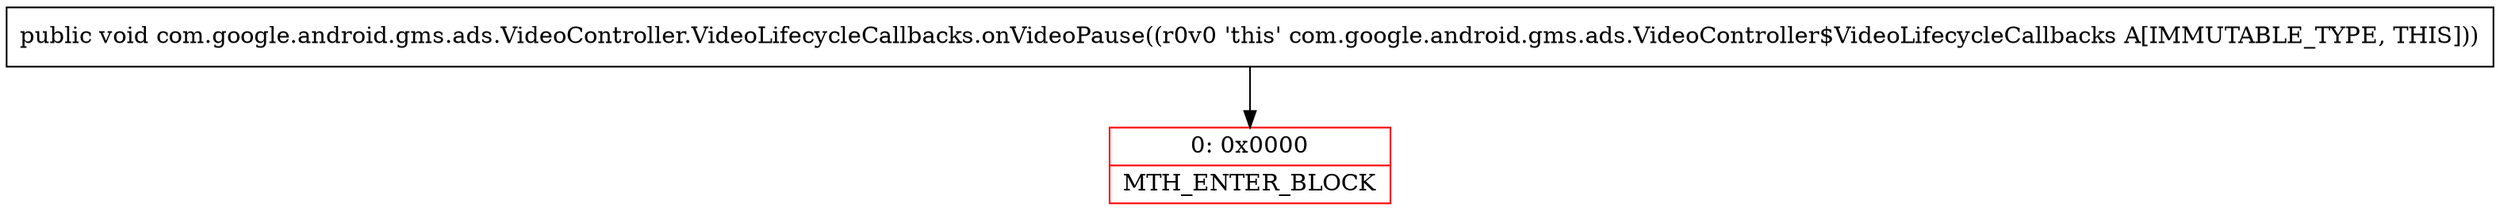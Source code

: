 digraph "CFG forcom.google.android.gms.ads.VideoController.VideoLifecycleCallbacks.onVideoPause()V" {
subgraph cluster_Region_1517258895 {
label = "R(0)";
node [shape=record,color=blue];
}
Node_0 [shape=record,color=red,label="{0\:\ 0x0000|MTH_ENTER_BLOCK\l}"];
MethodNode[shape=record,label="{public void com.google.android.gms.ads.VideoController.VideoLifecycleCallbacks.onVideoPause((r0v0 'this' com.google.android.gms.ads.VideoController$VideoLifecycleCallbacks A[IMMUTABLE_TYPE, THIS])) }"];
MethodNode -> Node_0;
}

